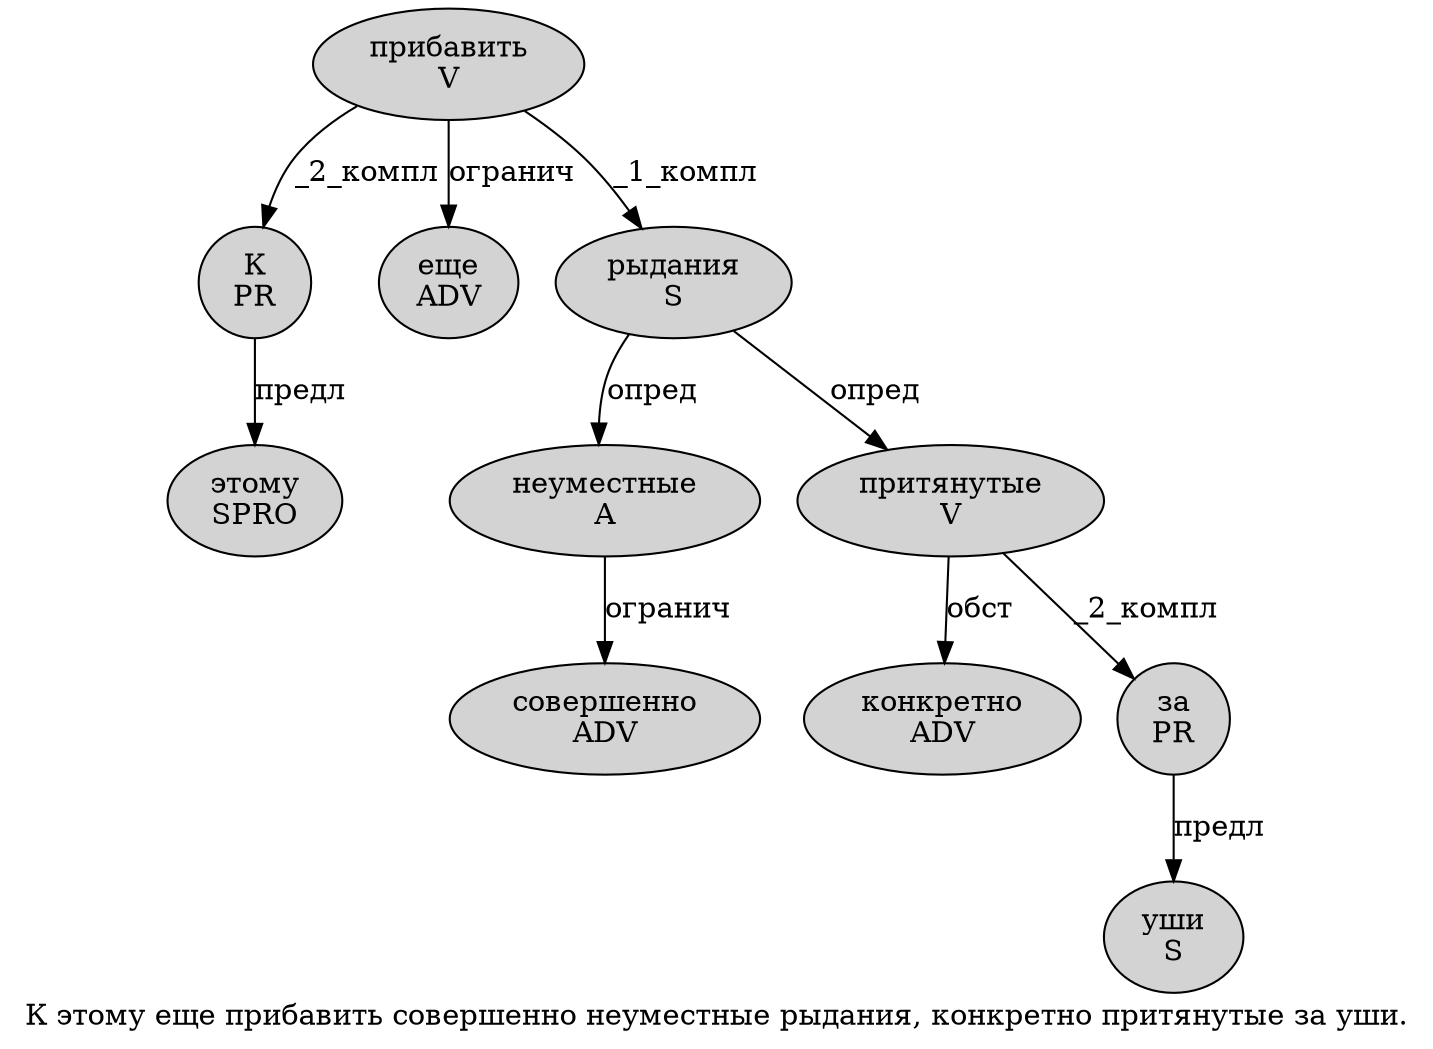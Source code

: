 digraph SENTENCE_3071 {
	graph [label="К этому еще прибавить совершенно неуместные рыдания, конкретно притянутые за уши."]
	node [style=filled]
		0 [label="К
PR" color="" fillcolor=lightgray penwidth=1 shape=ellipse]
		1 [label="этому
SPRO" color="" fillcolor=lightgray penwidth=1 shape=ellipse]
		2 [label="еще
ADV" color="" fillcolor=lightgray penwidth=1 shape=ellipse]
		3 [label="прибавить
V" color="" fillcolor=lightgray penwidth=1 shape=ellipse]
		4 [label="совершенно
ADV" color="" fillcolor=lightgray penwidth=1 shape=ellipse]
		5 [label="неуместные
A" color="" fillcolor=lightgray penwidth=1 shape=ellipse]
		6 [label="рыдания
S" color="" fillcolor=lightgray penwidth=1 shape=ellipse]
		8 [label="конкретно
ADV" color="" fillcolor=lightgray penwidth=1 shape=ellipse]
		9 [label="притянутые
V" color="" fillcolor=lightgray penwidth=1 shape=ellipse]
		10 [label="за
PR" color="" fillcolor=lightgray penwidth=1 shape=ellipse]
		11 [label="уши
S" color="" fillcolor=lightgray penwidth=1 shape=ellipse]
			10 -> 11 [label="предл"]
			5 -> 4 [label="огранич"]
			9 -> 8 [label="обст"]
			9 -> 10 [label="_2_компл"]
			0 -> 1 [label="предл"]
			3 -> 0 [label="_2_компл"]
			3 -> 2 [label="огранич"]
			3 -> 6 [label="_1_компл"]
			6 -> 5 [label="опред"]
			6 -> 9 [label="опред"]
}